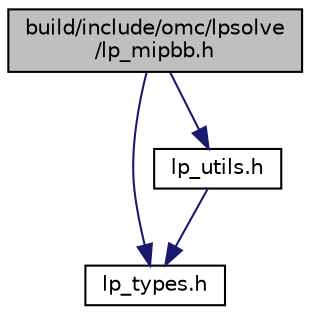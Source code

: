 digraph "build/include/omc/lpsolve/lp_mipbb.h"
{
  edge [fontname="Helvetica",fontsize="10",labelfontname="Helvetica",labelfontsize="10"];
  node [fontname="Helvetica",fontsize="10",shape=record];
  Node0 [label="build/include/omc/lpsolve\l/lp_mipbb.h",height=0.2,width=0.4,color="black", fillcolor="grey75", style="filled", fontcolor="black"];
  Node0 -> Node1 [color="midnightblue",fontsize="10",style="solid",fontname="Helvetica"];
  Node1 [label="lp_types.h",height=0.2,width=0.4,color="black", fillcolor="white", style="filled",URL="$d5/de3/build_2include_2omc_2lpsolve_2lp__types_8h.html"];
  Node0 -> Node2 [color="midnightblue",fontsize="10",style="solid",fontname="Helvetica"];
  Node2 [label="lp_utils.h",height=0.2,width=0.4,color="black", fillcolor="white", style="filled",URL="$d5/db6/build_2include_2omc_2lpsolve_2lp__utils_8h.html"];
  Node2 -> Node1 [color="midnightblue",fontsize="10",style="solid",fontname="Helvetica"];
}
